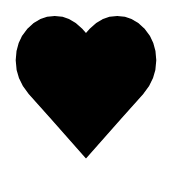 <mxfile version="14.9.6" type="device"><diagram id="EhhW3xQttqIZV80_lBOK" name="Page-1"><mxGraphModel dx="585" dy="343" grid="1" gridSize="10" guides="1" tooltips="1" connect="1" arrows="1" fold="1" page="1" pageScale="1" pageWidth="850" pageHeight="1100" math="0" shadow="0"><root><mxCell id="0"/><mxCell id="1" parent="0"/><mxCell id="IErEt5tmk-Y5Vf-Ir15F-5" value="" style="verticalLabelPosition=bottom;verticalAlign=top;html=1;shape=mxgraph.basic.heart;strokeColor=#FFFFFF;strokeWidth=5;fillColor=#000000;" vertex="1" parent="1"><mxGeometry x="280" y="360" width="80" height="80" as="geometry"/></mxCell></root></mxGraphModel></diagram></mxfile>